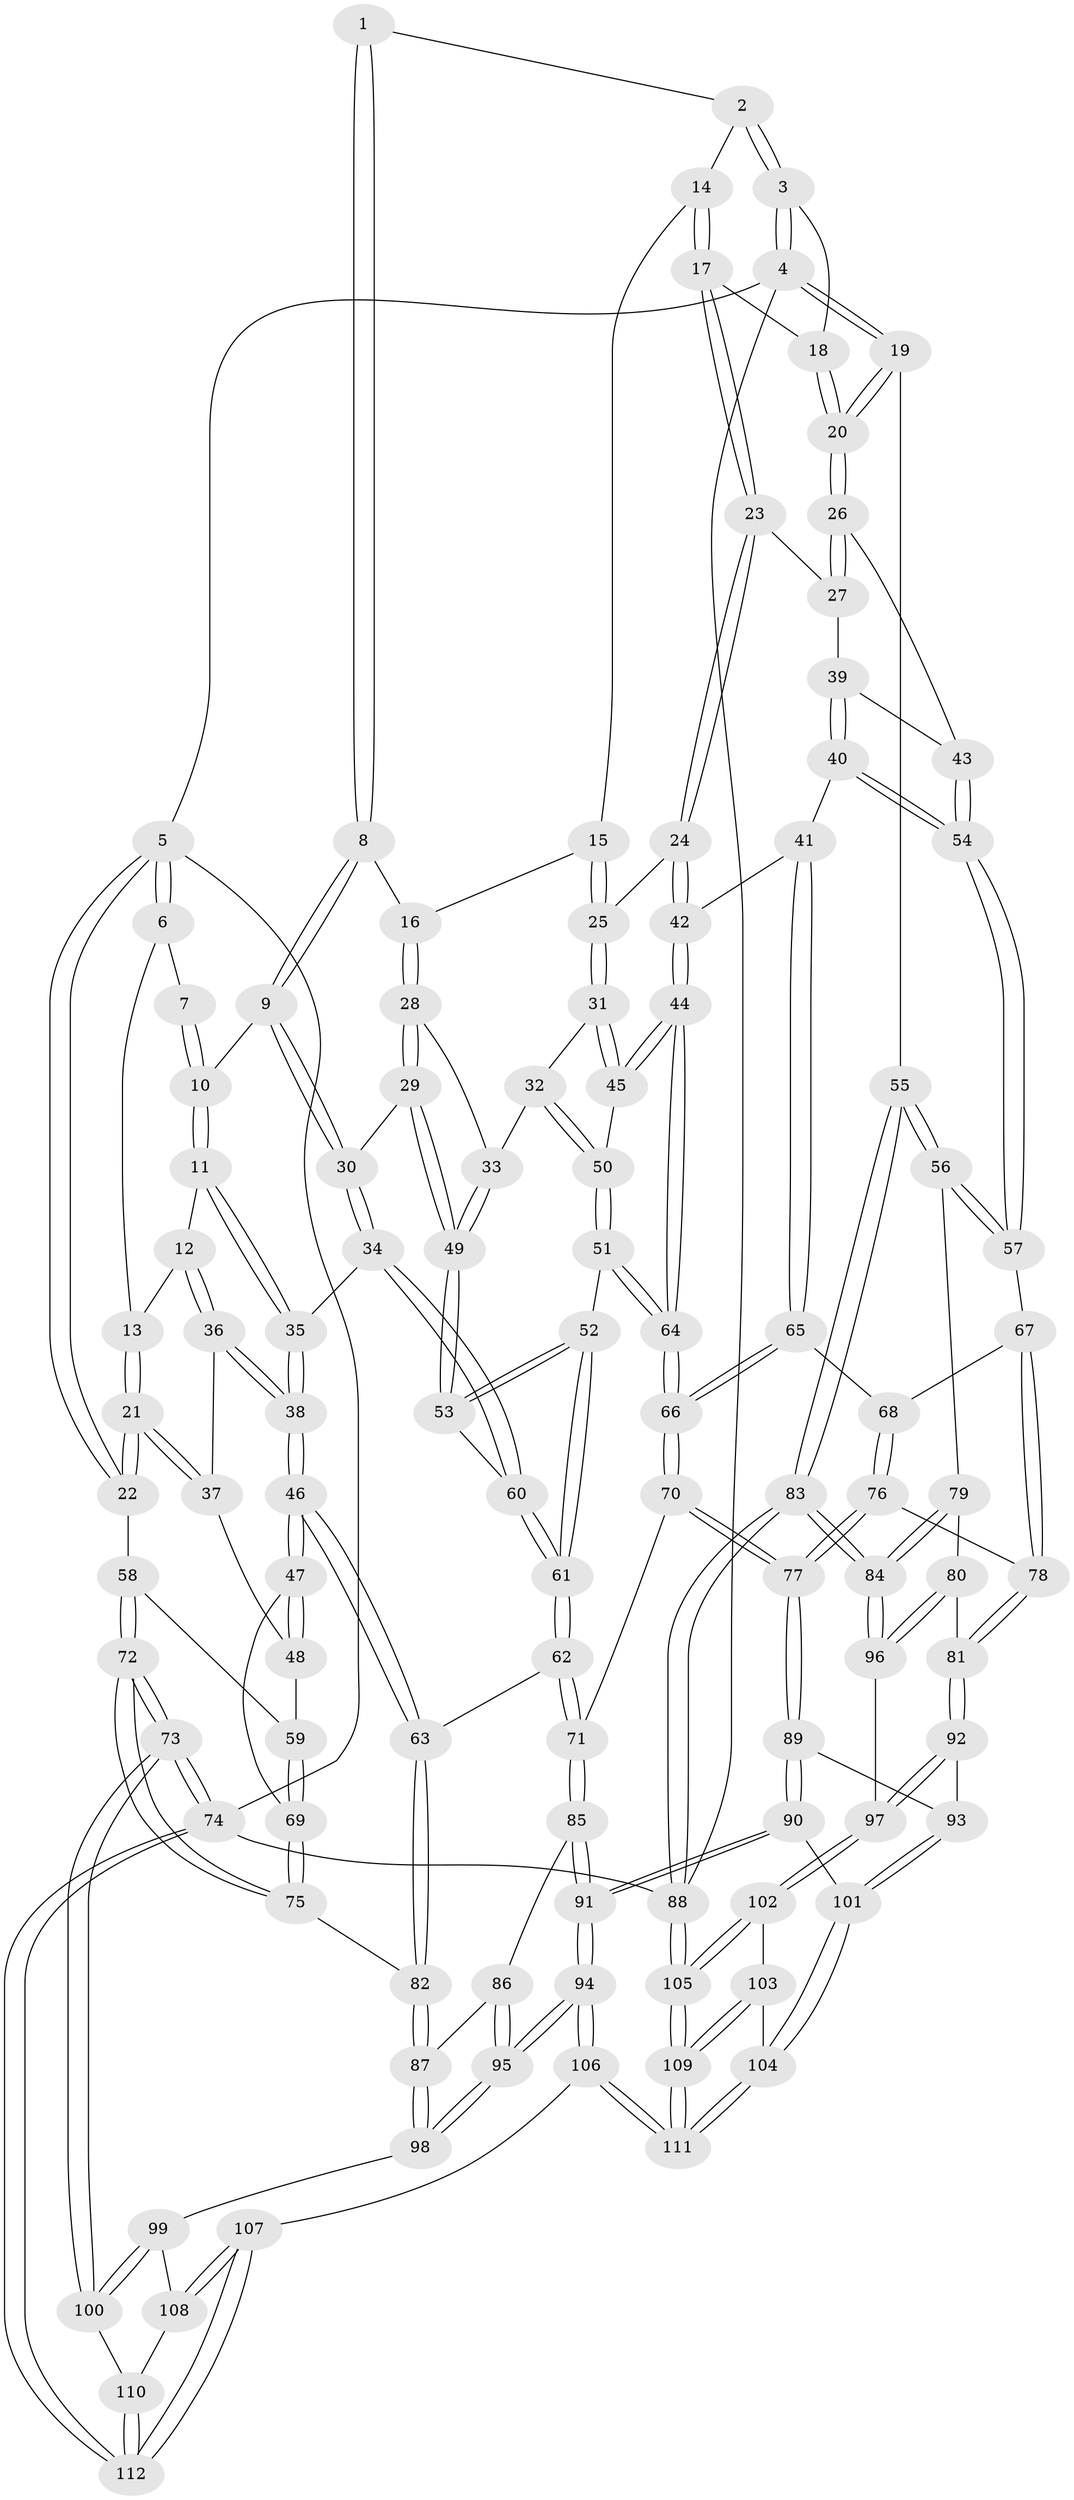 // Generated by graph-tools (version 1.1) at 2025/51/03/09/25 03:51:04]
// undirected, 112 vertices, 277 edges
graph export_dot {
graph [start="1"]
  node [color=gray90,style=filled];
  1 [pos="+0.45191511347331803+0"];
  2 [pos="+0.5615871777419467+0"];
  3 [pos="+1+0"];
  4 [pos="+1+0"];
  5 [pos="+0+0"];
  6 [pos="+0+0"];
  7 [pos="+0.26127960849327847+0"];
  8 [pos="+0.3784475904968434+0.13983440318373677"];
  9 [pos="+0.2897175272326739+0.15055427089626433"];
  10 [pos="+0.23095975387088483+0.14528663197619196"];
  11 [pos="+0.21792962415468217+0.15239066671812684"];
  12 [pos="+0.20844729700015818+0.1554830753052289"];
  13 [pos="+0.13756569158658988+0.1056077506824188"];
  14 [pos="+0.6022199681286614+0"];
  15 [pos="+0.48675390517702444+0.15073375537736425"];
  16 [pos="+0.40482418044012713+0.15585177047391258"];
  17 [pos="+0.7045270923552583+0.12268672481601166"];
  18 [pos="+0.877327093131515+0.033678949307512855"];
  19 [pos="+1+0.38060625788932556"];
  20 [pos="+0.9325954156934544+0.2582277262435293"];
  21 [pos="+0+0.08767856873788715"];
  22 [pos="+0+0.06745210706225273"];
  23 [pos="+0.6983558610492413+0.18238856238558868"];
  24 [pos="+0.6581001292637465+0.2090214542751912"];
  25 [pos="+0.5915787897658912+0.2377818094875882"];
  26 [pos="+0.8857286193713202+0.26315801011073625"];
  27 [pos="+0.7299724970117092+0.2094263541914208"];
  28 [pos="+0.4146729241427117+0.22226687754682425"];
  29 [pos="+0.38012157381642964+0.33135540565181687"];
  30 [pos="+0.3474087935549419+0.34038104175397627"];
  31 [pos="+0.5667107827177257+0.29315680466546995"];
  32 [pos="+0.5253155775592379+0.31349933102280014"];
  33 [pos="+0.5177536918147806+0.31479150270638145"];
  34 [pos="+0.3367884276333015+0.34795899574360134"];
  35 [pos="+0.30455895577900205+0.3588133948054363"];
  36 [pos="+0.17992112376180705+0.19310375799399226"];
  37 [pos="+0.12466399227961487+0.23975960868507057"];
  38 [pos="+0.2566817953253776+0.39703680152033594"];
  39 [pos="+0.733800212457221+0.27790643615987626"];
  40 [pos="+0.7236696134099635+0.38669097440264144"];
  41 [pos="+0.690208392741617+0.3902375430140412"];
  42 [pos="+0.6894199990427934+0.39010293630124687"];
  43 [pos="+0.8061839818727352+0.3495853071719468"];
  44 [pos="+0.642126337193514+0.3940799411810173"];
  45 [pos="+0.6246198915970036+0.3784477869623608"];
  46 [pos="+0.19137203783050538+0.49105255655311614"];
  47 [pos="+0.1722072165994767+0.48836141066833055"];
  48 [pos="+0.1003044347280785+0.31409409596494564"];
  49 [pos="+0.4481087841167602+0.36255747194925586"];
  50 [pos="+0.5378878828796979+0.41277251897488315"];
  51 [pos="+0.510293234184366+0.4767564455538734"];
  52 [pos="+0.4750907017586819+0.4746676011156692"];
  53 [pos="+0.4503057258073045+0.385275130370911"];
  54 [pos="+0.7697796187490112+0.4034722246008617"];
  55 [pos="+1+0.4294671064934366"];
  56 [pos="+0.8846873078415058+0.515523855738652"];
  57 [pos="+0.8318084454318531+0.5007152596125606"];
  58 [pos="+0+0.32653678997279656"];
  59 [pos="+0+0.3385063841063946"];
  60 [pos="+0.3756485486765654+0.4252208285973138"];
  61 [pos="+0.37896179212257813+0.5461541445555358"];
  62 [pos="+0.3629072282606409+0.5642837344047377"];
  63 [pos="+0.2812063842399956+0.5683323507440897"];
  64 [pos="+0.5861306507528456+0.5126290707523573"];
  65 [pos="+0.6913291789627466+0.5312351673982946"];
  66 [pos="+0.5968493051547172+0.5314884636834971"];
  67 [pos="+0.7588415892059817+0.5349142451771685"];
  68 [pos="+0.7118982523096743+0.5376925586238815"];
  69 [pos="+0.1561227370312908+0.4951786394016232"];
  70 [pos="+0.5676853848445497+0.6621788965778936"];
  71 [pos="+0.47793183235377085+0.6751023676824993"];
  72 [pos="+0+0.6808115149989363"];
  73 [pos="+0+0.7434228830368635"];
  74 [pos="+0+1"];
  75 [pos="+0+0.6376973151360671"];
  76 [pos="+0.6716443083683807+0.6980352702553347"];
  77 [pos="+0.6247897420578647+0.7051794572419194"];
  78 [pos="+0.7429740061936901+0.705897030746783"];
  79 [pos="+0.8607354048752229+0.6233161139270785"];
  80 [pos="+0.8270833244511896+0.7206540266059687"];
  81 [pos="+0.743299219711306+0.7060475593975327"];
  82 [pos="+0.24190897995946442+0.751075718851882"];
  83 [pos="+1+0.7329929356139886"];
  84 [pos="+1+0.7437683670871759"];
  85 [pos="+0.4655532064839813+0.7032932466103418"];
  86 [pos="+0.3950756186954885+0.7363486283495291"];
  87 [pos="+0.24492139782950603+0.7638701757233798"];
  88 [pos="+1+1"];
  89 [pos="+0.6186802278653798+0.7689948759424533"];
  90 [pos="+0.5742876608238782+0.8558805401334537"];
  91 [pos="+0.46972390825291904+0.9216514250595352"];
  92 [pos="+0.7159586641731757+0.845588808319819"];
  93 [pos="+0.7146671176245626+0.8464993788678332"];
  94 [pos="+0.43248202145566844+0.9798903269342161"];
  95 [pos="+0.37012669844436796+0.9080946403565943"];
  96 [pos="+0.8679162575432842+0.7727693248348171"];
  97 [pos="+0.8515246853108871+0.8291225937565512"];
  98 [pos="+0.24371523408409784+0.7860377578029475"];
  99 [pos="+0.18226790136550863+0.8364120467285238"];
  100 [pos="+0.0370471711084753+0.8484432335915327"];
  101 [pos="+0.6940260872265612+0.9053888812572712"];
  102 [pos="+0.8523760545138254+0.8399118251589048"];
  103 [pos="+0.8077492644150712+0.8979294641970148"];
  104 [pos="+0.7028054131782862+0.9295200878415351"];
  105 [pos="+1+1"];
  106 [pos="+0.42978305602907063+1"];
  107 [pos="+0.33184358268397623+1"];
  108 [pos="+0.18232900826368575+0.8861250416699588"];
  109 [pos="+0.8195139392798252+1"];
  110 [pos="+0.10569877670269531+0.9975198442517348"];
  111 [pos="+0.6722679696691256+1"];
  112 [pos="+0.12912449063743617+1"];
  1 -- 2;
  1 -- 8;
  1 -- 8;
  2 -- 3;
  2 -- 3;
  2 -- 14;
  3 -- 4;
  3 -- 4;
  3 -- 18;
  4 -- 5;
  4 -- 19;
  4 -- 19;
  4 -- 88;
  5 -- 6;
  5 -- 6;
  5 -- 22;
  5 -- 22;
  5 -- 74;
  6 -- 7;
  6 -- 13;
  7 -- 10;
  7 -- 10;
  8 -- 9;
  8 -- 9;
  8 -- 16;
  9 -- 10;
  9 -- 30;
  9 -- 30;
  10 -- 11;
  10 -- 11;
  11 -- 12;
  11 -- 35;
  11 -- 35;
  12 -- 13;
  12 -- 36;
  12 -- 36;
  13 -- 21;
  13 -- 21;
  14 -- 15;
  14 -- 17;
  14 -- 17;
  15 -- 16;
  15 -- 25;
  15 -- 25;
  16 -- 28;
  16 -- 28;
  17 -- 18;
  17 -- 23;
  17 -- 23;
  18 -- 20;
  18 -- 20;
  19 -- 20;
  19 -- 20;
  19 -- 55;
  20 -- 26;
  20 -- 26;
  21 -- 22;
  21 -- 22;
  21 -- 37;
  21 -- 37;
  22 -- 58;
  23 -- 24;
  23 -- 24;
  23 -- 27;
  24 -- 25;
  24 -- 42;
  24 -- 42;
  25 -- 31;
  25 -- 31;
  26 -- 27;
  26 -- 27;
  26 -- 43;
  27 -- 39;
  28 -- 29;
  28 -- 29;
  28 -- 33;
  29 -- 30;
  29 -- 49;
  29 -- 49;
  30 -- 34;
  30 -- 34;
  31 -- 32;
  31 -- 45;
  31 -- 45;
  32 -- 33;
  32 -- 50;
  32 -- 50;
  33 -- 49;
  33 -- 49;
  34 -- 35;
  34 -- 60;
  34 -- 60;
  35 -- 38;
  35 -- 38;
  36 -- 37;
  36 -- 38;
  36 -- 38;
  37 -- 48;
  38 -- 46;
  38 -- 46;
  39 -- 40;
  39 -- 40;
  39 -- 43;
  40 -- 41;
  40 -- 54;
  40 -- 54;
  41 -- 42;
  41 -- 65;
  41 -- 65;
  42 -- 44;
  42 -- 44;
  43 -- 54;
  43 -- 54;
  44 -- 45;
  44 -- 45;
  44 -- 64;
  44 -- 64;
  45 -- 50;
  46 -- 47;
  46 -- 47;
  46 -- 63;
  46 -- 63;
  47 -- 48;
  47 -- 48;
  47 -- 69;
  48 -- 59;
  49 -- 53;
  49 -- 53;
  50 -- 51;
  50 -- 51;
  51 -- 52;
  51 -- 64;
  51 -- 64;
  52 -- 53;
  52 -- 53;
  52 -- 61;
  52 -- 61;
  53 -- 60;
  54 -- 57;
  54 -- 57;
  55 -- 56;
  55 -- 56;
  55 -- 83;
  55 -- 83;
  56 -- 57;
  56 -- 57;
  56 -- 79;
  57 -- 67;
  58 -- 59;
  58 -- 72;
  58 -- 72;
  59 -- 69;
  59 -- 69;
  60 -- 61;
  60 -- 61;
  61 -- 62;
  61 -- 62;
  62 -- 63;
  62 -- 71;
  62 -- 71;
  63 -- 82;
  63 -- 82;
  64 -- 66;
  64 -- 66;
  65 -- 66;
  65 -- 66;
  65 -- 68;
  66 -- 70;
  66 -- 70;
  67 -- 68;
  67 -- 78;
  67 -- 78;
  68 -- 76;
  68 -- 76;
  69 -- 75;
  69 -- 75;
  70 -- 71;
  70 -- 77;
  70 -- 77;
  71 -- 85;
  71 -- 85;
  72 -- 73;
  72 -- 73;
  72 -- 75;
  72 -- 75;
  73 -- 74;
  73 -- 74;
  73 -- 100;
  73 -- 100;
  74 -- 112;
  74 -- 112;
  74 -- 88;
  75 -- 82;
  76 -- 77;
  76 -- 77;
  76 -- 78;
  77 -- 89;
  77 -- 89;
  78 -- 81;
  78 -- 81;
  79 -- 80;
  79 -- 84;
  79 -- 84;
  80 -- 81;
  80 -- 96;
  80 -- 96;
  81 -- 92;
  81 -- 92;
  82 -- 87;
  82 -- 87;
  83 -- 84;
  83 -- 84;
  83 -- 88;
  83 -- 88;
  84 -- 96;
  84 -- 96;
  85 -- 86;
  85 -- 91;
  85 -- 91;
  86 -- 87;
  86 -- 95;
  86 -- 95;
  87 -- 98;
  87 -- 98;
  88 -- 105;
  88 -- 105;
  89 -- 90;
  89 -- 90;
  89 -- 93;
  90 -- 91;
  90 -- 91;
  90 -- 101;
  91 -- 94;
  91 -- 94;
  92 -- 93;
  92 -- 97;
  92 -- 97;
  93 -- 101;
  93 -- 101;
  94 -- 95;
  94 -- 95;
  94 -- 106;
  94 -- 106;
  95 -- 98;
  95 -- 98;
  96 -- 97;
  97 -- 102;
  97 -- 102;
  98 -- 99;
  99 -- 100;
  99 -- 100;
  99 -- 108;
  100 -- 110;
  101 -- 104;
  101 -- 104;
  102 -- 103;
  102 -- 105;
  102 -- 105;
  103 -- 104;
  103 -- 109;
  103 -- 109;
  104 -- 111;
  104 -- 111;
  105 -- 109;
  105 -- 109;
  106 -- 107;
  106 -- 111;
  106 -- 111;
  107 -- 108;
  107 -- 108;
  107 -- 112;
  107 -- 112;
  108 -- 110;
  109 -- 111;
  109 -- 111;
  110 -- 112;
  110 -- 112;
}
